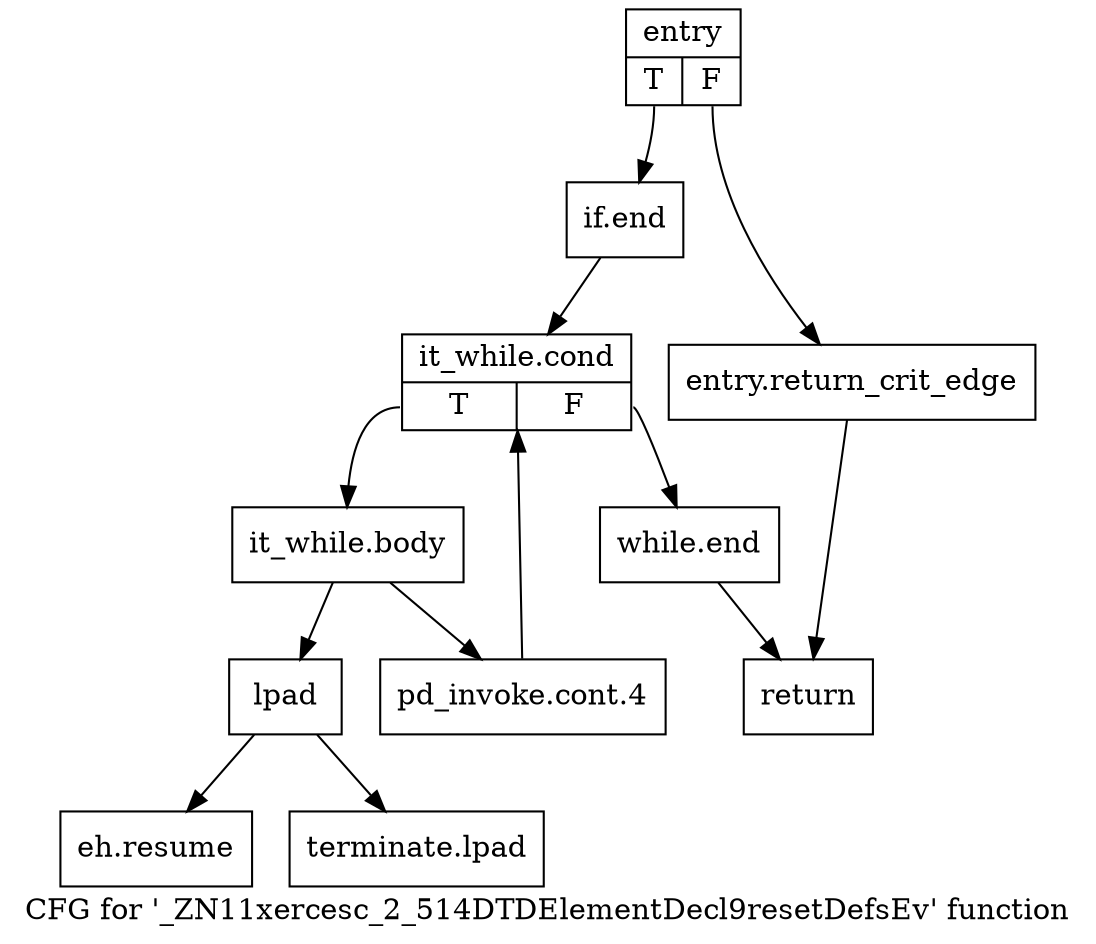 digraph "CFG for '_ZN11xercesc_2_514DTDElementDecl9resetDefsEv' function" {
	label="CFG for '_ZN11xercesc_2_514DTDElementDecl9resetDefsEv' function";

	Node0x30964f0 [shape=record,label="{entry|{<s0>T|<s1>F}}"];
	Node0x30964f0:s0 -> Node0x3096590;
	Node0x30964f0:s1 -> Node0x3096540;
	Node0x3096540 [shape=record,label="{entry.return_crit_edge}"];
	Node0x3096540 -> Node0x3096770;
	Node0x3096590 [shape=record,label="{if.end}"];
	Node0x3096590 -> Node0x30965e0;
	Node0x30965e0 [shape=record,label="{it_while.cond|{<s0>T|<s1>F}}"];
	Node0x30965e0:s0 -> Node0x3096630;
	Node0x30965e0:s1 -> Node0x3096720;
	Node0x3096630 [shape=record,label="{it_while.body}"];
	Node0x3096630 -> Node0x3096680;
	Node0x3096630 -> Node0x30966d0;
	Node0x3096680 [shape=record,label="{pd_invoke.cont.4}"];
	Node0x3096680 -> Node0x30965e0;
	Node0x30966d0 [shape=record,label="{lpad}"];
	Node0x30966d0 -> Node0x30967c0;
	Node0x30966d0 -> Node0x3096810;
	Node0x3096720 [shape=record,label="{while.end}"];
	Node0x3096720 -> Node0x3096770;
	Node0x3096770 [shape=record,label="{return}"];
	Node0x30967c0 [shape=record,label="{eh.resume}"];
	Node0x3096810 [shape=record,label="{terminate.lpad}"];
}
